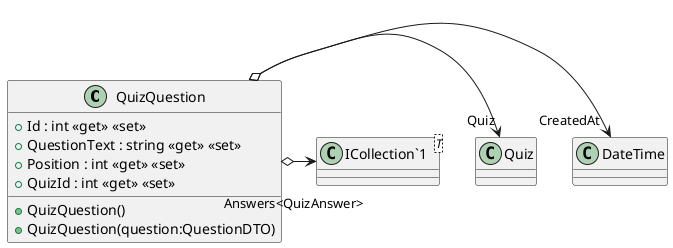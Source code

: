 @startuml
class QuizQuestion {
    + QuizQuestion()
    + QuizQuestion(question:QuestionDTO)
    + Id : int <<get>> <<set>>
    + QuestionText : string <<get>> <<set>>
    + Position : int <<get>> <<set>>
    + QuizId : int <<get>> <<set>>
}
class "ICollection`1"<T> {
}
QuizQuestion o-> "CreatedAt" DateTime
QuizQuestion o-> "Quiz" Quiz
QuizQuestion o-> "Answers<QuizAnswer>" "ICollection`1"
@enduml
